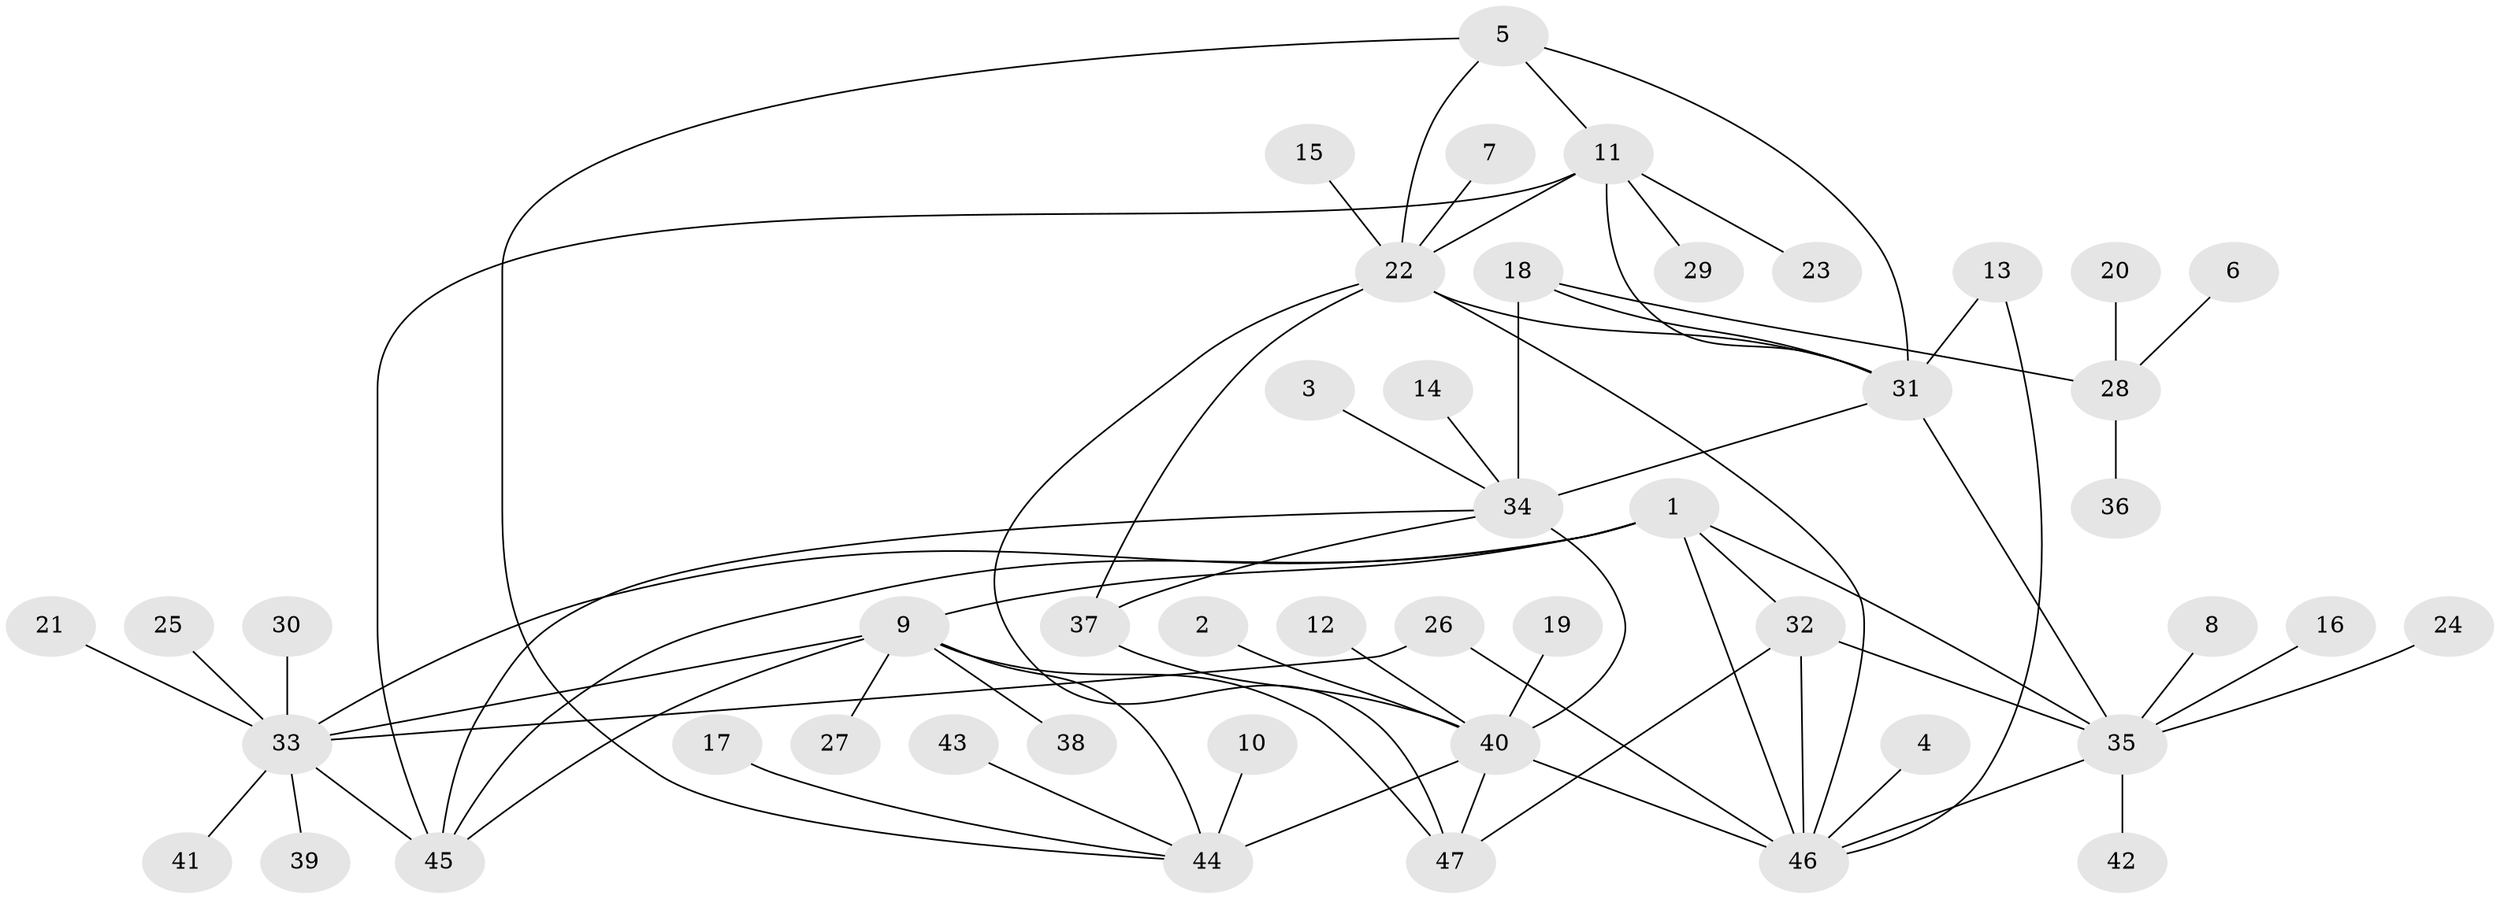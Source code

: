 // original degree distribution, {10: 0.03225806451612903, 5: 0.053763440860215055, 4: 0.07526881720430108, 6: 0.03225806451612903, 9: 0.010752688172043012, 7: 0.021505376344086023, 8: 0.03225806451612903, 1: 0.5376344086021505, 3: 0.043010752688172046, 2: 0.16129032258064516}
// Generated by graph-tools (version 1.1) at 2025/50/03/09/25 03:50:42]
// undirected, 47 vertices, 69 edges
graph export_dot {
graph [start="1"]
  node [color=gray90,style=filled];
  1;
  2;
  3;
  4;
  5;
  6;
  7;
  8;
  9;
  10;
  11;
  12;
  13;
  14;
  15;
  16;
  17;
  18;
  19;
  20;
  21;
  22;
  23;
  24;
  25;
  26;
  27;
  28;
  29;
  30;
  31;
  32;
  33;
  34;
  35;
  36;
  37;
  38;
  39;
  40;
  41;
  42;
  43;
  44;
  45;
  46;
  47;
  1 -- 9 [weight=1.0];
  1 -- 32 [weight=1.0];
  1 -- 33 [weight=1.0];
  1 -- 35 [weight=1.0];
  1 -- 45 [weight=1.0];
  1 -- 46 [weight=1.0];
  2 -- 40 [weight=1.0];
  3 -- 34 [weight=1.0];
  4 -- 46 [weight=1.0];
  5 -- 11 [weight=1.0];
  5 -- 22 [weight=1.0];
  5 -- 31 [weight=1.0];
  5 -- 44 [weight=1.0];
  6 -- 28 [weight=1.0];
  7 -- 22 [weight=1.0];
  8 -- 35 [weight=1.0];
  9 -- 27 [weight=1.0];
  9 -- 33 [weight=1.0];
  9 -- 38 [weight=1.0];
  9 -- 44 [weight=1.0];
  9 -- 45 [weight=1.0];
  9 -- 47 [weight=1.0];
  10 -- 44 [weight=1.0];
  11 -- 22 [weight=1.0];
  11 -- 23 [weight=1.0];
  11 -- 29 [weight=1.0];
  11 -- 31 [weight=1.0];
  11 -- 45 [weight=1.0];
  12 -- 40 [weight=1.0];
  13 -- 31 [weight=1.0];
  13 -- 46 [weight=1.0];
  14 -- 34 [weight=1.0];
  15 -- 22 [weight=1.0];
  16 -- 35 [weight=1.0];
  17 -- 44 [weight=1.0];
  18 -- 28 [weight=1.0];
  18 -- 31 [weight=1.0];
  18 -- 34 [weight=2.0];
  19 -- 40 [weight=1.0];
  20 -- 28 [weight=1.0];
  21 -- 33 [weight=1.0];
  22 -- 31 [weight=1.0];
  22 -- 37 [weight=1.0];
  22 -- 46 [weight=1.0];
  22 -- 47 [weight=1.0];
  24 -- 35 [weight=1.0];
  25 -- 33 [weight=1.0];
  26 -- 33 [weight=1.0];
  26 -- 46 [weight=1.0];
  28 -- 36 [weight=1.0];
  30 -- 33 [weight=1.0];
  31 -- 34 [weight=2.0];
  31 -- 35 [weight=1.0];
  32 -- 35 [weight=1.0];
  32 -- 46 [weight=1.0];
  32 -- 47 [weight=1.0];
  33 -- 39 [weight=1.0];
  33 -- 41 [weight=1.0];
  33 -- 45 [weight=1.0];
  34 -- 37 [weight=1.0];
  34 -- 40 [weight=1.0];
  34 -- 45 [weight=1.0];
  35 -- 42 [weight=1.0];
  35 -- 46 [weight=1.0];
  37 -- 40 [weight=1.0];
  40 -- 44 [weight=3.0];
  40 -- 46 [weight=1.0];
  40 -- 47 [weight=1.0];
  43 -- 44 [weight=1.0];
}
